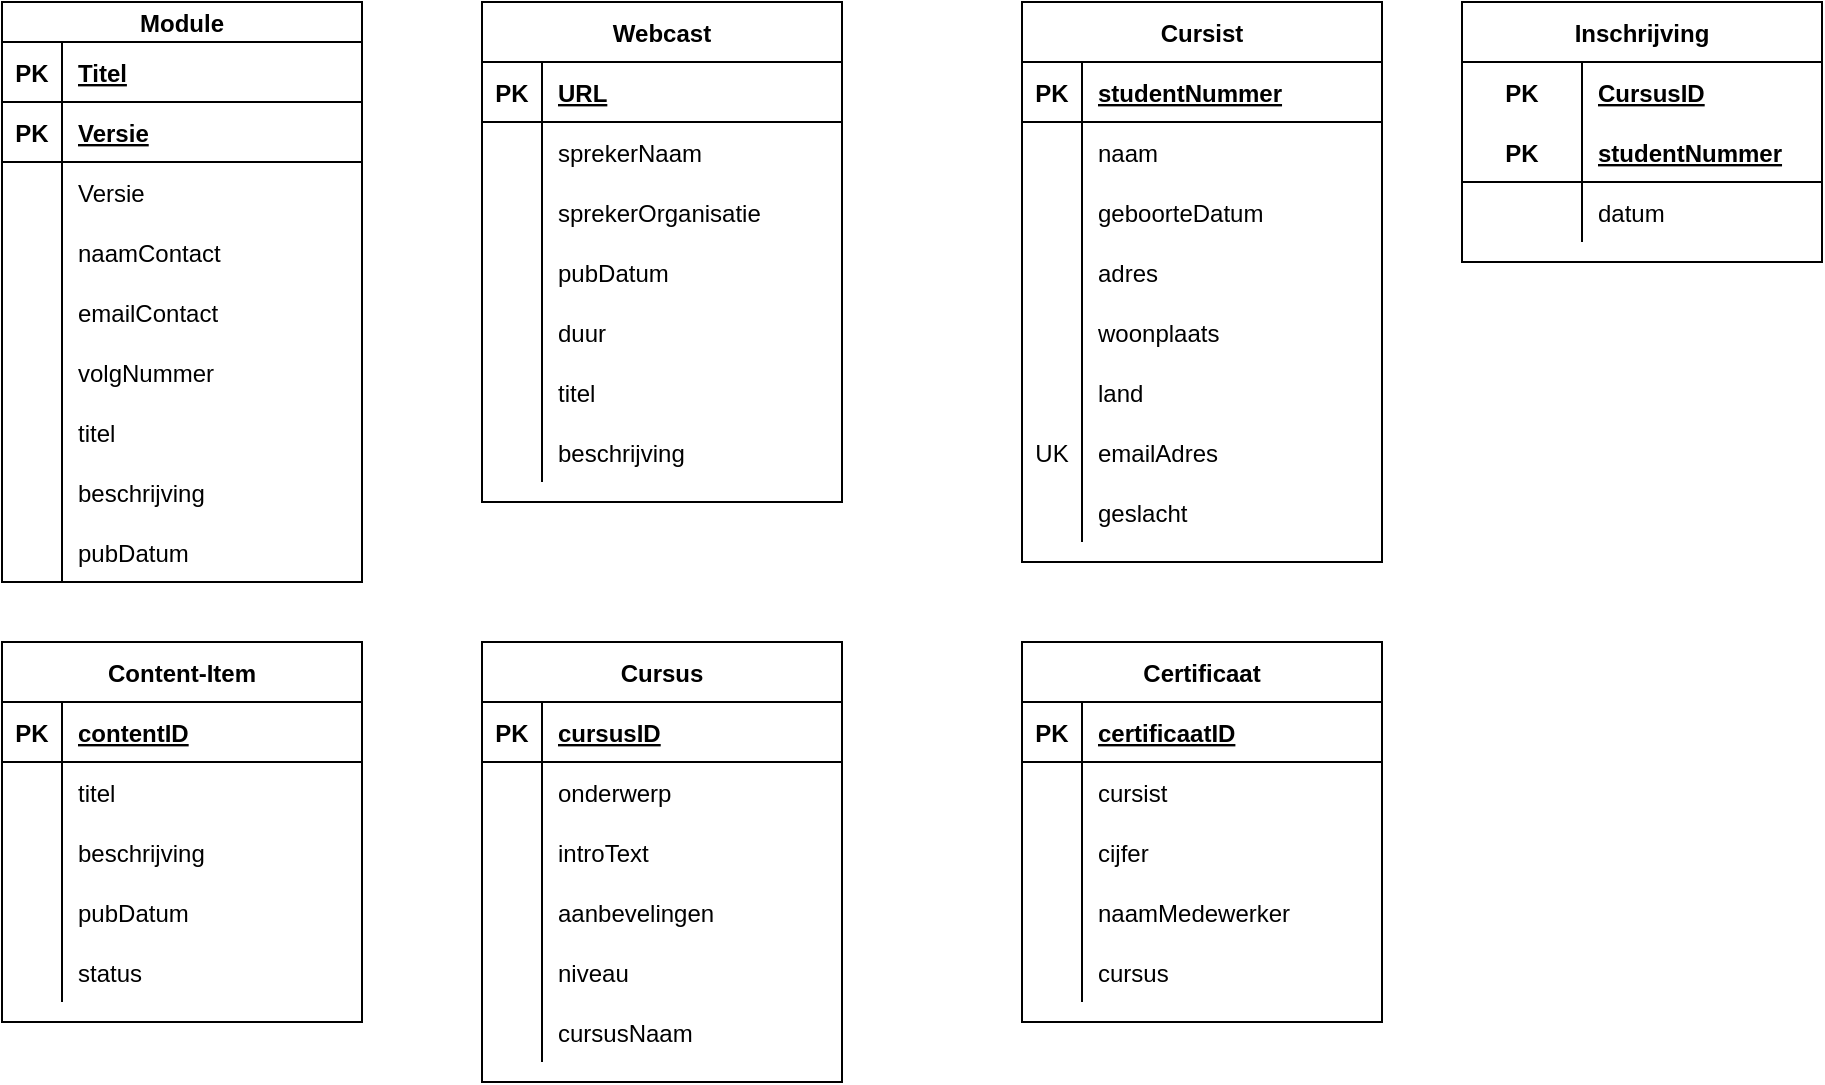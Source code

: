 <mxfile version="20.2.3" type="device"><diagram id="RfuFUSjxsYBzyF7TrN--" name="Pagina-1"><mxGraphModel dx="1598" dy="801" grid="1" gridSize="10" guides="1" tooltips="1" connect="1" arrows="1" fold="1" page="1" pageScale="1" pageWidth="1654" pageHeight="1169" math="0" shadow="0"><root><mxCell id="0"/><mxCell id="1" parent="0"/><mxCell id="_PTXZ2e1kYFZ4mEfwAD8-1" value="Module" style="shape=table;startSize=20;container=1;collapsible=1;childLayout=tableLayout;fixedRows=1;rowLines=0;fontStyle=1;align=center;resizeLast=1;" vertex="1" parent="1"><mxGeometry x="30" y="90" width="180" height="290" as="geometry"/></mxCell><mxCell id="_PTXZ2e1kYFZ4mEfwAD8-2" value="" style="shape=tableRow;horizontal=0;startSize=0;swimlaneHead=0;swimlaneBody=0;fillColor=none;collapsible=0;dropTarget=0;points=[[0,0.5],[1,0.5]];portConstraint=eastwest;top=0;left=0;right=0;bottom=1;" vertex="1" parent="_PTXZ2e1kYFZ4mEfwAD8-1"><mxGeometry y="20" width="180" height="30" as="geometry"/></mxCell><mxCell id="_PTXZ2e1kYFZ4mEfwAD8-3" value="PK" style="shape=partialRectangle;connectable=0;fillColor=none;top=0;left=0;bottom=0;right=0;fontStyle=1;overflow=hidden;" vertex="1" parent="_PTXZ2e1kYFZ4mEfwAD8-2"><mxGeometry width="30" height="30" as="geometry"><mxRectangle width="30" height="30" as="alternateBounds"/></mxGeometry></mxCell><mxCell id="_PTXZ2e1kYFZ4mEfwAD8-4" value="Titel" style="shape=partialRectangle;connectable=0;fillColor=none;top=0;left=0;bottom=0;right=0;align=left;spacingLeft=6;fontStyle=5;overflow=hidden;" vertex="1" parent="_PTXZ2e1kYFZ4mEfwAD8-2"><mxGeometry x="30" width="150" height="30" as="geometry"><mxRectangle width="150" height="30" as="alternateBounds"/></mxGeometry></mxCell><mxCell id="_PTXZ2e1kYFZ4mEfwAD8-26" value="" style="shape=tableRow;horizontal=0;startSize=0;swimlaneHead=0;swimlaneBody=0;fillColor=none;collapsible=0;dropTarget=0;points=[[0,0.5],[1,0.5]];portConstraint=eastwest;top=0;left=0;right=0;bottom=1;" vertex="1" parent="_PTXZ2e1kYFZ4mEfwAD8-1"><mxGeometry y="50" width="180" height="30" as="geometry"/></mxCell><mxCell id="_PTXZ2e1kYFZ4mEfwAD8-27" value="PK" style="shape=partialRectangle;connectable=0;fillColor=none;top=0;left=0;bottom=0;right=0;fontStyle=1;overflow=hidden;" vertex="1" parent="_PTXZ2e1kYFZ4mEfwAD8-26"><mxGeometry width="30" height="30" as="geometry"><mxRectangle width="30" height="30" as="alternateBounds"/></mxGeometry></mxCell><mxCell id="_PTXZ2e1kYFZ4mEfwAD8-28" value="Versie" style="shape=partialRectangle;connectable=0;fillColor=none;top=0;left=0;bottom=0;right=0;align=left;spacingLeft=6;fontStyle=5;overflow=hidden;" vertex="1" parent="_PTXZ2e1kYFZ4mEfwAD8-26"><mxGeometry x="30" width="150" height="30" as="geometry"><mxRectangle width="150" height="30" as="alternateBounds"/></mxGeometry></mxCell><mxCell id="_PTXZ2e1kYFZ4mEfwAD8-5" value="" style="shape=tableRow;horizontal=0;startSize=0;swimlaneHead=0;swimlaneBody=0;fillColor=none;collapsible=0;dropTarget=0;points=[[0,0.5],[1,0.5]];portConstraint=eastwest;top=0;left=0;right=0;bottom=0;" vertex="1" parent="_PTXZ2e1kYFZ4mEfwAD8-1"><mxGeometry y="80" width="180" height="30" as="geometry"/></mxCell><mxCell id="_PTXZ2e1kYFZ4mEfwAD8-6" value="" style="shape=partialRectangle;connectable=0;fillColor=none;top=0;left=0;bottom=0;right=0;editable=1;overflow=hidden;" vertex="1" parent="_PTXZ2e1kYFZ4mEfwAD8-5"><mxGeometry width="30" height="30" as="geometry"><mxRectangle width="30" height="30" as="alternateBounds"/></mxGeometry></mxCell><mxCell id="_PTXZ2e1kYFZ4mEfwAD8-7" value="Versie" style="shape=partialRectangle;connectable=0;fillColor=none;top=0;left=0;bottom=0;right=0;align=left;spacingLeft=6;overflow=hidden;" vertex="1" parent="_PTXZ2e1kYFZ4mEfwAD8-5"><mxGeometry x="30" width="150" height="30" as="geometry"><mxRectangle width="150" height="30" as="alternateBounds"/></mxGeometry></mxCell><mxCell id="_PTXZ2e1kYFZ4mEfwAD8-8" value="" style="shape=tableRow;horizontal=0;startSize=0;swimlaneHead=0;swimlaneBody=0;fillColor=none;collapsible=0;dropTarget=0;points=[[0,0.5],[1,0.5]];portConstraint=eastwest;top=0;left=0;right=0;bottom=0;" vertex="1" parent="_PTXZ2e1kYFZ4mEfwAD8-1"><mxGeometry y="110" width="180" height="30" as="geometry"/></mxCell><mxCell id="_PTXZ2e1kYFZ4mEfwAD8-9" value="" style="shape=partialRectangle;connectable=0;fillColor=none;top=0;left=0;bottom=0;right=0;editable=1;overflow=hidden;" vertex="1" parent="_PTXZ2e1kYFZ4mEfwAD8-8"><mxGeometry width="30" height="30" as="geometry"><mxRectangle width="30" height="30" as="alternateBounds"/></mxGeometry></mxCell><mxCell id="_PTXZ2e1kYFZ4mEfwAD8-10" value="naamContact" style="shape=partialRectangle;connectable=0;fillColor=none;top=0;left=0;bottom=0;right=0;align=left;spacingLeft=6;overflow=hidden;" vertex="1" parent="_PTXZ2e1kYFZ4mEfwAD8-8"><mxGeometry x="30" width="150" height="30" as="geometry"><mxRectangle width="150" height="30" as="alternateBounds"/></mxGeometry></mxCell><mxCell id="_PTXZ2e1kYFZ4mEfwAD8-11" value="" style="shape=tableRow;horizontal=0;startSize=0;swimlaneHead=0;swimlaneBody=0;fillColor=none;collapsible=0;dropTarget=0;points=[[0,0.5],[1,0.5]];portConstraint=eastwest;top=0;left=0;right=0;bottom=0;" vertex="1" parent="_PTXZ2e1kYFZ4mEfwAD8-1"><mxGeometry y="140" width="180" height="30" as="geometry"/></mxCell><mxCell id="_PTXZ2e1kYFZ4mEfwAD8-12" value="" style="shape=partialRectangle;connectable=0;fillColor=none;top=0;left=0;bottom=0;right=0;editable=1;overflow=hidden;" vertex="1" parent="_PTXZ2e1kYFZ4mEfwAD8-11"><mxGeometry width="30" height="30" as="geometry"><mxRectangle width="30" height="30" as="alternateBounds"/></mxGeometry></mxCell><mxCell id="_PTXZ2e1kYFZ4mEfwAD8-13" value="emailContact" style="shape=partialRectangle;connectable=0;fillColor=none;top=0;left=0;bottom=0;right=0;align=left;spacingLeft=6;overflow=hidden;" vertex="1" parent="_PTXZ2e1kYFZ4mEfwAD8-11"><mxGeometry x="30" width="150" height="30" as="geometry"><mxRectangle width="150" height="30" as="alternateBounds"/></mxGeometry></mxCell><mxCell id="_PTXZ2e1kYFZ4mEfwAD8-14" value="" style="shape=tableRow;horizontal=0;startSize=0;swimlaneHead=0;swimlaneBody=0;fillColor=none;collapsible=0;dropTarget=0;points=[[0,0.5],[1,0.5]];portConstraint=eastwest;top=0;left=0;right=0;bottom=0;" vertex="1" parent="_PTXZ2e1kYFZ4mEfwAD8-1"><mxGeometry y="170" width="180" height="30" as="geometry"/></mxCell><mxCell id="_PTXZ2e1kYFZ4mEfwAD8-15" value="" style="shape=partialRectangle;connectable=0;fillColor=none;top=0;left=0;bottom=0;right=0;editable=1;overflow=hidden;" vertex="1" parent="_PTXZ2e1kYFZ4mEfwAD8-14"><mxGeometry width="30" height="30" as="geometry"><mxRectangle width="30" height="30" as="alternateBounds"/></mxGeometry></mxCell><mxCell id="_PTXZ2e1kYFZ4mEfwAD8-16" value="volgNummer" style="shape=partialRectangle;connectable=0;fillColor=none;top=0;left=0;bottom=0;right=0;align=left;spacingLeft=6;overflow=hidden;" vertex="1" parent="_PTXZ2e1kYFZ4mEfwAD8-14"><mxGeometry x="30" width="150" height="30" as="geometry"><mxRectangle width="150" height="30" as="alternateBounds"/></mxGeometry></mxCell><mxCell id="_PTXZ2e1kYFZ4mEfwAD8-20" value="" style="shape=tableRow;horizontal=0;startSize=0;swimlaneHead=0;swimlaneBody=0;fillColor=none;collapsible=0;dropTarget=0;points=[[0,0.5],[1,0.5]];portConstraint=eastwest;top=0;left=0;right=0;bottom=0;" vertex="1" parent="_PTXZ2e1kYFZ4mEfwAD8-1"><mxGeometry y="200" width="180" height="30" as="geometry"/></mxCell><mxCell id="_PTXZ2e1kYFZ4mEfwAD8-21" value="" style="shape=partialRectangle;connectable=0;fillColor=none;top=0;left=0;bottom=0;right=0;editable=1;overflow=hidden;" vertex="1" parent="_PTXZ2e1kYFZ4mEfwAD8-20"><mxGeometry width="30" height="30" as="geometry"><mxRectangle width="30" height="30" as="alternateBounds"/></mxGeometry></mxCell><mxCell id="_PTXZ2e1kYFZ4mEfwAD8-22" value="titel" style="shape=partialRectangle;connectable=0;fillColor=none;top=0;left=0;bottom=0;right=0;align=left;spacingLeft=6;overflow=hidden;" vertex="1" parent="_PTXZ2e1kYFZ4mEfwAD8-20"><mxGeometry x="30" width="150" height="30" as="geometry"><mxRectangle width="150" height="30" as="alternateBounds"/></mxGeometry></mxCell><mxCell id="_PTXZ2e1kYFZ4mEfwAD8-23" value="" style="shape=tableRow;horizontal=0;startSize=0;swimlaneHead=0;swimlaneBody=0;fillColor=none;collapsible=0;dropTarget=0;points=[[0,0.5],[1,0.5]];portConstraint=eastwest;top=0;left=0;right=0;bottom=0;" vertex="1" parent="_PTXZ2e1kYFZ4mEfwAD8-1"><mxGeometry y="230" width="180" height="30" as="geometry"/></mxCell><mxCell id="_PTXZ2e1kYFZ4mEfwAD8-24" value="" style="shape=partialRectangle;connectable=0;fillColor=none;top=0;left=0;bottom=0;right=0;editable=1;overflow=hidden;" vertex="1" parent="_PTXZ2e1kYFZ4mEfwAD8-23"><mxGeometry width="30" height="30" as="geometry"><mxRectangle width="30" height="30" as="alternateBounds"/></mxGeometry></mxCell><mxCell id="_PTXZ2e1kYFZ4mEfwAD8-25" value="beschrijving" style="shape=partialRectangle;connectable=0;fillColor=none;top=0;left=0;bottom=0;right=0;align=left;spacingLeft=6;overflow=hidden;" vertex="1" parent="_PTXZ2e1kYFZ4mEfwAD8-23"><mxGeometry x="30" width="150" height="30" as="geometry"><mxRectangle width="150" height="30" as="alternateBounds"/></mxGeometry></mxCell><mxCell id="_PTXZ2e1kYFZ4mEfwAD8-53" style="shape=tableRow;horizontal=0;startSize=0;swimlaneHead=0;swimlaneBody=0;fillColor=none;collapsible=0;dropTarget=0;points=[[0,0.5],[1,0.5]];portConstraint=eastwest;top=0;left=0;right=0;bottom=0;" vertex="1" parent="_PTXZ2e1kYFZ4mEfwAD8-1"><mxGeometry y="260" width="180" height="30" as="geometry"/></mxCell><mxCell id="_PTXZ2e1kYFZ4mEfwAD8-54" style="shape=partialRectangle;connectable=0;fillColor=none;top=0;left=0;bottom=0;right=0;editable=1;overflow=hidden;" vertex="1" parent="_PTXZ2e1kYFZ4mEfwAD8-53"><mxGeometry width="30" height="30" as="geometry"><mxRectangle width="30" height="30" as="alternateBounds"/></mxGeometry></mxCell><mxCell id="_PTXZ2e1kYFZ4mEfwAD8-55" value="pubDatum" style="shape=partialRectangle;connectable=0;fillColor=none;top=0;left=0;bottom=0;right=0;align=left;spacingLeft=6;overflow=hidden;" vertex="1" parent="_PTXZ2e1kYFZ4mEfwAD8-53"><mxGeometry x="30" width="150" height="30" as="geometry"><mxRectangle width="150" height="30" as="alternateBounds"/></mxGeometry></mxCell><mxCell id="_PTXZ2e1kYFZ4mEfwAD8-29" value="Webcast" style="shape=table;startSize=30;container=1;collapsible=1;childLayout=tableLayout;fixedRows=1;rowLines=0;fontStyle=1;align=center;resizeLast=1;" vertex="1" parent="1"><mxGeometry x="270" y="90" width="180" height="250" as="geometry"/></mxCell><mxCell id="_PTXZ2e1kYFZ4mEfwAD8-30" value="" style="shape=tableRow;horizontal=0;startSize=0;swimlaneHead=0;swimlaneBody=0;fillColor=none;collapsible=0;dropTarget=0;points=[[0,0.5],[1,0.5]];portConstraint=eastwest;top=0;left=0;right=0;bottom=1;" vertex="1" parent="_PTXZ2e1kYFZ4mEfwAD8-29"><mxGeometry y="30" width="180" height="30" as="geometry"/></mxCell><mxCell id="_PTXZ2e1kYFZ4mEfwAD8-31" value="PK" style="shape=partialRectangle;connectable=0;fillColor=none;top=0;left=0;bottom=0;right=0;fontStyle=1;overflow=hidden;" vertex="1" parent="_PTXZ2e1kYFZ4mEfwAD8-30"><mxGeometry width="30" height="30" as="geometry"><mxRectangle width="30" height="30" as="alternateBounds"/></mxGeometry></mxCell><mxCell id="_PTXZ2e1kYFZ4mEfwAD8-32" value="URL" style="shape=partialRectangle;connectable=0;fillColor=none;top=0;left=0;bottom=0;right=0;align=left;spacingLeft=6;fontStyle=5;overflow=hidden;" vertex="1" parent="_PTXZ2e1kYFZ4mEfwAD8-30"><mxGeometry x="30" width="150" height="30" as="geometry"><mxRectangle width="150" height="30" as="alternateBounds"/></mxGeometry></mxCell><mxCell id="_PTXZ2e1kYFZ4mEfwAD8-33" value="" style="shape=tableRow;horizontal=0;startSize=0;swimlaneHead=0;swimlaneBody=0;fillColor=none;collapsible=0;dropTarget=0;points=[[0,0.5],[1,0.5]];portConstraint=eastwest;top=0;left=0;right=0;bottom=0;" vertex="1" parent="_PTXZ2e1kYFZ4mEfwAD8-29"><mxGeometry y="60" width="180" height="30" as="geometry"/></mxCell><mxCell id="_PTXZ2e1kYFZ4mEfwAD8-34" value="" style="shape=partialRectangle;connectable=0;fillColor=none;top=0;left=0;bottom=0;right=0;editable=1;overflow=hidden;" vertex="1" parent="_PTXZ2e1kYFZ4mEfwAD8-33"><mxGeometry width="30" height="30" as="geometry"><mxRectangle width="30" height="30" as="alternateBounds"/></mxGeometry></mxCell><mxCell id="_PTXZ2e1kYFZ4mEfwAD8-35" value="sprekerNaam" style="shape=partialRectangle;connectable=0;fillColor=none;top=0;left=0;bottom=0;right=0;align=left;spacingLeft=6;overflow=hidden;" vertex="1" parent="_PTXZ2e1kYFZ4mEfwAD8-33"><mxGeometry x="30" width="150" height="30" as="geometry"><mxRectangle width="150" height="30" as="alternateBounds"/></mxGeometry></mxCell><mxCell id="_PTXZ2e1kYFZ4mEfwAD8-36" value="" style="shape=tableRow;horizontal=0;startSize=0;swimlaneHead=0;swimlaneBody=0;fillColor=none;collapsible=0;dropTarget=0;points=[[0,0.5],[1,0.5]];portConstraint=eastwest;top=0;left=0;right=0;bottom=0;" vertex="1" parent="_PTXZ2e1kYFZ4mEfwAD8-29"><mxGeometry y="90" width="180" height="30" as="geometry"/></mxCell><mxCell id="_PTXZ2e1kYFZ4mEfwAD8-37" value="" style="shape=partialRectangle;connectable=0;fillColor=none;top=0;left=0;bottom=0;right=0;editable=1;overflow=hidden;" vertex="1" parent="_PTXZ2e1kYFZ4mEfwAD8-36"><mxGeometry width="30" height="30" as="geometry"><mxRectangle width="30" height="30" as="alternateBounds"/></mxGeometry></mxCell><mxCell id="_PTXZ2e1kYFZ4mEfwAD8-38" value="sprekerOrganisatie" style="shape=partialRectangle;connectable=0;fillColor=none;top=0;left=0;bottom=0;right=0;align=left;spacingLeft=6;overflow=hidden;" vertex="1" parent="_PTXZ2e1kYFZ4mEfwAD8-36"><mxGeometry x="30" width="150" height="30" as="geometry"><mxRectangle width="150" height="30" as="alternateBounds"/></mxGeometry></mxCell><mxCell id="_PTXZ2e1kYFZ4mEfwAD8-48" value="" style="shape=tableRow;horizontal=0;startSize=0;swimlaneHead=0;swimlaneBody=0;fillColor=none;collapsible=0;dropTarget=0;points=[[0,0.5],[1,0.5]];portConstraint=eastwest;top=0;left=0;right=0;bottom=0;" vertex="1" parent="_PTXZ2e1kYFZ4mEfwAD8-29"><mxGeometry y="120" width="180" height="30" as="geometry"/></mxCell><mxCell id="_PTXZ2e1kYFZ4mEfwAD8-49" value="" style="shape=partialRectangle;connectable=0;fillColor=none;top=0;left=0;bottom=0;right=0;editable=1;overflow=hidden;" vertex="1" parent="_PTXZ2e1kYFZ4mEfwAD8-48"><mxGeometry width="30" height="30" as="geometry"><mxRectangle width="30" height="30" as="alternateBounds"/></mxGeometry></mxCell><mxCell id="_PTXZ2e1kYFZ4mEfwAD8-50" value="pubDatum" style="shape=partialRectangle;connectable=0;fillColor=none;top=0;left=0;bottom=0;right=0;align=left;spacingLeft=6;overflow=hidden;" vertex="1" parent="_PTXZ2e1kYFZ4mEfwAD8-48"><mxGeometry x="30" width="150" height="30" as="geometry"><mxRectangle width="150" height="30" as="alternateBounds"/></mxGeometry></mxCell><mxCell id="_PTXZ2e1kYFZ4mEfwAD8-39" value="" style="shape=tableRow;horizontal=0;startSize=0;swimlaneHead=0;swimlaneBody=0;fillColor=none;collapsible=0;dropTarget=0;points=[[0,0.5],[1,0.5]];portConstraint=eastwest;top=0;left=0;right=0;bottom=0;" vertex="1" parent="_PTXZ2e1kYFZ4mEfwAD8-29"><mxGeometry y="150" width="180" height="30" as="geometry"/></mxCell><mxCell id="_PTXZ2e1kYFZ4mEfwAD8-40" value="" style="shape=partialRectangle;connectable=0;fillColor=none;top=0;left=0;bottom=0;right=0;editable=1;overflow=hidden;" vertex="1" parent="_PTXZ2e1kYFZ4mEfwAD8-39"><mxGeometry width="30" height="30" as="geometry"><mxRectangle width="30" height="30" as="alternateBounds"/></mxGeometry></mxCell><mxCell id="_PTXZ2e1kYFZ4mEfwAD8-41" value="duur" style="shape=partialRectangle;connectable=0;fillColor=none;top=0;left=0;bottom=0;right=0;align=left;spacingLeft=6;overflow=hidden;" vertex="1" parent="_PTXZ2e1kYFZ4mEfwAD8-39"><mxGeometry x="30" width="150" height="30" as="geometry"><mxRectangle width="150" height="30" as="alternateBounds"/></mxGeometry></mxCell><mxCell id="_PTXZ2e1kYFZ4mEfwAD8-42" value="" style="shape=tableRow;horizontal=0;startSize=0;swimlaneHead=0;swimlaneBody=0;fillColor=none;collapsible=0;dropTarget=0;points=[[0,0.5],[1,0.5]];portConstraint=eastwest;top=0;left=0;right=0;bottom=0;" vertex="1" parent="_PTXZ2e1kYFZ4mEfwAD8-29"><mxGeometry y="180" width="180" height="30" as="geometry"/></mxCell><mxCell id="_PTXZ2e1kYFZ4mEfwAD8-43" value="" style="shape=partialRectangle;connectable=0;fillColor=none;top=0;left=0;bottom=0;right=0;editable=1;overflow=hidden;" vertex="1" parent="_PTXZ2e1kYFZ4mEfwAD8-42"><mxGeometry width="30" height="30" as="geometry"><mxRectangle width="30" height="30" as="alternateBounds"/></mxGeometry></mxCell><mxCell id="_PTXZ2e1kYFZ4mEfwAD8-44" value="titel" style="shape=partialRectangle;connectable=0;fillColor=none;top=0;left=0;bottom=0;right=0;align=left;spacingLeft=6;overflow=hidden;" vertex="1" parent="_PTXZ2e1kYFZ4mEfwAD8-42"><mxGeometry x="30" width="150" height="30" as="geometry"><mxRectangle width="150" height="30" as="alternateBounds"/></mxGeometry></mxCell><mxCell id="_PTXZ2e1kYFZ4mEfwAD8-45" value="" style="shape=tableRow;horizontal=0;startSize=0;swimlaneHead=0;swimlaneBody=0;fillColor=none;collapsible=0;dropTarget=0;points=[[0,0.5],[1,0.5]];portConstraint=eastwest;top=0;left=0;right=0;bottom=0;" vertex="1" parent="_PTXZ2e1kYFZ4mEfwAD8-29"><mxGeometry y="210" width="180" height="30" as="geometry"/></mxCell><mxCell id="_PTXZ2e1kYFZ4mEfwAD8-46" value="" style="shape=partialRectangle;connectable=0;fillColor=none;top=0;left=0;bottom=0;right=0;editable=1;overflow=hidden;" vertex="1" parent="_PTXZ2e1kYFZ4mEfwAD8-45"><mxGeometry width="30" height="30" as="geometry"><mxRectangle width="30" height="30" as="alternateBounds"/></mxGeometry></mxCell><mxCell id="_PTXZ2e1kYFZ4mEfwAD8-47" value="beschrijving" style="shape=partialRectangle;connectable=0;fillColor=none;top=0;left=0;bottom=0;right=0;align=left;spacingLeft=6;overflow=hidden;" vertex="1" parent="_PTXZ2e1kYFZ4mEfwAD8-45"><mxGeometry x="30" width="150" height="30" as="geometry"><mxRectangle width="150" height="30" as="alternateBounds"/></mxGeometry></mxCell><mxCell id="_PTXZ2e1kYFZ4mEfwAD8-56" value="Content-Item" style="shape=table;startSize=30;container=1;collapsible=1;childLayout=tableLayout;fixedRows=1;rowLines=0;fontStyle=1;align=center;resizeLast=1;" vertex="1" parent="1"><mxGeometry x="30" y="410" width="180" height="190" as="geometry"/></mxCell><mxCell id="_PTXZ2e1kYFZ4mEfwAD8-57" value="" style="shape=tableRow;horizontal=0;startSize=0;swimlaneHead=0;swimlaneBody=0;fillColor=none;collapsible=0;dropTarget=0;points=[[0,0.5],[1,0.5]];portConstraint=eastwest;top=0;left=0;right=0;bottom=1;" vertex="1" parent="_PTXZ2e1kYFZ4mEfwAD8-56"><mxGeometry y="30" width="180" height="30" as="geometry"/></mxCell><mxCell id="_PTXZ2e1kYFZ4mEfwAD8-58" value="PK" style="shape=partialRectangle;connectable=0;fillColor=none;top=0;left=0;bottom=0;right=0;fontStyle=1;overflow=hidden;" vertex="1" parent="_PTXZ2e1kYFZ4mEfwAD8-57"><mxGeometry width="30" height="30" as="geometry"><mxRectangle width="30" height="30" as="alternateBounds"/></mxGeometry></mxCell><mxCell id="_PTXZ2e1kYFZ4mEfwAD8-59" value="contentID" style="shape=partialRectangle;connectable=0;fillColor=none;top=0;left=0;bottom=0;right=0;align=left;spacingLeft=6;fontStyle=5;overflow=hidden;" vertex="1" parent="_PTXZ2e1kYFZ4mEfwAD8-57"><mxGeometry x="30" width="150" height="30" as="geometry"><mxRectangle width="150" height="30" as="alternateBounds"/></mxGeometry></mxCell><mxCell id="_PTXZ2e1kYFZ4mEfwAD8-60" value="" style="shape=tableRow;horizontal=0;startSize=0;swimlaneHead=0;swimlaneBody=0;fillColor=none;collapsible=0;dropTarget=0;points=[[0,0.5],[1,0.5]];portConstraint=eastwest;top=0;left=0;right=0;bottom=0;" vertex="1" parent="_PTXZ2e1kYFZ4mEfwAD8-56"><mxGeometry y="60" width="180" height="30" as="geometry"/></mxCell><mxCell id="_PTXZ2e1kYFZ4mEfwAD8-61" value="" style="shape=partialRectangle;connectable=0;fillColor=none;top=0;left=0;bottom=0;right=0;editable=1;overflow=hidden;" vertex="1" parent="_PTXZ2e1kYFZ4mEfwAD8-60"><mxGeometry width="30" height="30" as="geometry"><mxRectangle width="30" height="30" as="alternateBounds"/></mxGeometry></mxCell><mxCell id="_PTXZ2e1kYFZ4mEfwAD8-62" value="titel" style="shape=partialRectangle;connectable=0;fillColor=none;top=0;left=0;bottom=0;right=0;align=left;spacingLeft=6;overflow=hidden;" vertex="1" parent="_PTXZ2e1kYFZ4mEfwAD8-60"><mxGeometry x="30" width="150" height="30" as="geometry"><mxRectangle width="150" height="30" as="alternateBounds"/></mxGeometry></mxCell><mxCell id="_PTXZ2e1kYFZ4mEfwAD8-63" value="" style="shape=tableRow;horizontal=0;startSize=0;swimlaneHead=0;swimlaneBody=0;fillColor=none;collapsible=0;dropTarget=0;points=[[0,0.5],[1,0.5]];portConstraint=eastwest;top=0;left=0;right=0;bottom=0;" vertex="1" parent="_PTXZ2e1kYFZ4mEfwAD8-56"><mxGeometry y="90" width="180" height="30" as="geometry"/></mxCell><mxCell id="_PTXZ2e1kYFZ4mEfwAD8-64" value="" style="shape=partialRectangle;connectable=0;fillColor=none;top=0;left=0;bottom=0;right=0;editable=1;overflow=hidden;" vertex="1" parent="_PTXZ2e1kYFZ4mEfwAD8-63"><mxGeometry width="30" height="30" as="geometry"><mxRectangle width="30" height="30" as="alternateBounds"/></mxGeometry></mxCell><mxCell id="_PTXZ2e1kYFZ4mEfwAD8-65" value="beschrijving" style="shape=partialRectangle;connectable=0;fillColor=none;top=0;left=0;bottom=0;right=0;align=left;spacingLeft=6;overflow=hidden;" vertex="1" parent="_PTXZ2e1kYFZ4mEfwAD8-63"><mxGeometry x="30" width="150" height="30" as="geometry"><mxRectangle width="150" height="30" as="alternateBounds"/></mxGeometry></mxCell><mxCell id="_PTXZ2e1kYFZ4mEfwAD8-66" value="" style="shape=tableRow;horizontal=0;startSize=0;swimlaneHead=0;swimlaneBody=0;fillColor=none;collapsible=0;dropTarget=0;points=[[0,0.5],[1,0.5]];portConstraint=eastwest;top=0;left=0;right=0;bottom=0;" vertex="1" parent="_PTXZ2e1kYFZ4mEfwAD8-56"><mxGeometry y="120" width="180" height="30" as="geometry"/></mxCell><mxCell id="_PTXZ2e1kYFZ4mEfwAD8-67" value="" style="shape=partialRectangle;connectable=0;fillColor=none;top=0;left=0;bottom=0;right=0;editable=1;overflow=hidden;" vertex="1" parent="_PTXZ2e1kYFZ4mEfwAD8-66"><mxGeometry width="30" height="30" as="geometry"><mxRectangle width="30" height="30" as="alternateBounds"/></mxGeometry></mxCell><mxCell id="_PTXZ2e1kYFZ4mEfwAD8-68" value="pubDatum" style="shape=partialRectangle;connectable=0;fillColor=none;top=0;left=0;bottom=0;right=0;align=left;spacingLeft=6;overflow=hidden;" vertex="1" parent="_PTXZ2e1kYFZ4mEfwAD8-66"><mxGeometry x="30" width="150" height="30" as="geometry"><mxRectangle width="150" height="30" as="alternateBounds"/></mxGeometry></mxCell><mxCell id="_PTXZ2e1kYFZ4mEfwAD8-69" value="" style="shape=tableRow;horizontal=0;startSize=0;swimlaneHead=0;swimlaneBody=0;fillColor=none;collapsible=0;dropTarget=0;points=[[0,0.5],[1,0.5]];portConstraint=eastwest;top=0;left=0;right=0;bottom=0;" vertex="1" parent="_PTXZ2e1kYFZ4mEfwAD8-56"><mxGeometry y="150" width="180" height="30" as="geometry"/></mxCell><mxCell id="_PTXZ2e1kYFZ4mEfwAD8-70" value="" style="shape=partialRectangle;connectable=0;fillColor=none;top=0;left=0;bottom=0;right=0;editable=1;overflow=hidden;" vertex="1" parent="_PTXZ2e1kYFZ4mEfwAD8-69"><mxGeometry width="30" height="30" as="geometry"><mxRectangle width="30" height="30" as="alternateBounds"/></mxGeometry></mxCell><mxCell id="_PTXZ2e1kYFZ4mEfwAD8-71" value="status" style="shape=partialRectangle;connectable=0;fillColor=none;top=0;left=0;bottom=0;right=0;align=left;spacingLeft=6;overflow=hidden;" vertex="1" parent="_PTXZ2e1kYFZ4mEfwAD8-69"><mxGeometry x="30" width="150" height="30" as="geometry"><mxRectangle width="150" height="30" as="alternateBounds"/></mxGeometry></mxCell><mxCell id="_PTXZ2e1kYFZ4mEfwAD8-72" value="Cursus" style="shape=table;startSize=30;container=1;collapsible=1;childLayout=tableLayout;fixedRows=1;rowLines=0;fontStyle=1;align=center;resizeLast=1;" vertex="1" parent="1"><mxGeometry x="270" y="410" width="180" height="220" as="geometry"/></mxCell><mxCell id="_PTXZ2e1kYFZ4mEfwAD8-73" value="" style="shape=tableRow;horizontal=0;startSize=0;swimlaneHead=0;swimlaneBody=0;fillColor=none;collapsible=0;dropTarget=0;points=[[0,0.5],[1,0.5]];portConstraint=eastwest;top=0;left=0;right=0;bottom=1;" vertex="1" parent="_PTXZ2e1kYFZ4mEfwAD8-72"><mxGeometry y="30" width="180" height="30" as="geometry"/></mxCell><mxCell id="_PTXZ2e1kYFZ4mEfwAD8-74" value="PK" style="shape=partialRectangle;connectable=0;fillColor=none;top=0;left=0;bottom=0;right=0;fontStyle=1;overflow=hidden;" vertex="1" parent="_PTXZ2e1kYFZ4mEfwAD8-73"><mxGeometry width="30" height="30" as="geometry"><mxRectangle width="30" height="30" as="alternateBounds"/></mxGeometry></mxCell><mxCell id="_PTXZ2e1kYFZ4mEfwAD8-75" value="cursusID" style="shape=partialRectangle;connectable=0;fillColor=none;top=0;left=0;bottom=0;right=0;align=left;spacingLeft=6;fontStyle=5;overflow=hidden;" vertex="1" parent="_PTXZ2e1kYFZ4mEfwAD8-73"><mxGeometry x="30" width="150" height="30" as="geometry"><mxRectangle width="150" height="30" as="alternateBounds"/></mxGeometry></mxCell><mxCell id="_PTXZ2e1kYFZ4mEfwAD8-76" value="" style="shape=tableRow;horizontal=0;startSize=0;swimlaneHead=0;swimlaneBody=0;fillColor=none;collapsible=0;dropTarget=0;points=[[0,0.5],[1,0.5]];portConstraint=eastwest;top=0;left=0;right=0;bottom=0;" vertex="1" parent="_PTXZ2e1kYFZ4mEfwAD8-72"><mxGeometry y="60" width="180" height="30" as="geometry"/></mxCell><mxCell id="_PTXZ2e1kYFZ4mEfwAD8-77" value="" style="shape=partialRectangle;connectable=0;fillColor=none;top=0;left=0;bottom=0;right=0;editable=1;overflow=hidden;" vertex="1" parent="_PTXZ2e1kYFZ4mEfwAD8-76"><mxGeometry width="30" height="30" as="geometry"><mxRectangle width="30" height="30" as="alternateBounds"/></mxGeometry></mxCell><mxCell id="_PTXZ2e1kYFZ4mEfwAD8-78" value="onderwerp" style="shape=partialRectangle;connectable=0;fillColor=none;top=0;left=0;bottom=0;right=0;align=left;spacingLeft=6;overflow=hidden;" vertex="1" parent="_PTXZ2e1kYFZ4mEfwAD8-76"><mxGeometry x="30" width="150" height="30" as="geometry"><mxRectangle width="150" height="30" as="alternateBounds"/></mxGeometry></mxCell><mxCell id="_PTXZ2e1kYFZ4mEfwAD8-79" value="" style="shape=tableRow;horizontal=0;startSize=0;swimlaneHead=0;swimlaneBody=0;fillColor=none;collapsible=0;dropTarget=0;points=[[0,0.5],[1,0.5]];portConstraint=eastwest;top=0;left=0;right=0;bottom=0;" vertex="1" parent="_PTXZ2e1kYFZ4mEfwAD8-72"><mxGeometry y="90" width="180" height="30" as="geometry"/></mxCell><mxCell id="_PTXZ2e1kYFZ4mEfwAD8-80" value="" style="shape=partialRectangle;connectable=0;fillColor=none;top=0;left=0;bottom=0;right=0;editable=1;overflow=hidden;" vertex="1" parent="_PTXZ2e1kYFZ4mEfwAD8-79"><mxGeometry width="30" height="30" as="geometry"><mxRectangle width="30" height="30" as="alternateBounds"/></mxGeometry></mxCell><mxCell id="_PTXZ2e1kYFZ4mEfwAD8-81" value="introText" style="shape=partialRectangle;connectable=0;fillColor=none;top=0;left=0;bottom=0;right=0;align=left;spacingLeft=6;overflow=hidden;" vertex="1" parent="_PTXZ2e1kYFZ4mEfwAD8-79"><mxGeometry x="30" width="150" height="30" as="geometry"><mxRectangle width="150" height="30" as="alternateBounds"/></mxGeometry></mxCell><mxCell id="_PTXZ2e1kYFZ4mEfwAD8-82" value="" style="shape=tableRow;horizontal=0;startSize=0;swimlaneHead=0;swimlaneBody=0;fillColor=none;collapsible=0;dropTarget=0;points=[[0,0.5],[1,0.5]];portConstraint=eastwest;top=0;left=0;right=0;bottom=0;" vertex="1" parent="_PTXZ2e1kYFZ4mEfwAD8-72"><mxGeometry y="120" width="180" height="30" as="geometry"/></mxCell><mxCell id="_PTXZ2e1kYFZ4mEfwAD8-83" value="" style="shape=partialRectangle;connectable=0;fillColor=none;top=0;left=0;bottom=0;right=0;editable=1;overflow=hidden;" vertex="1" parent="_PTXZ2e1kYFZ4mEfwAD8-82"><mxGeometry width="30" height="30" as="geometry"><mxRectangle width="30" height="30" as="alternateBounds"/></mxGeometry></mxCell><mxCell id="_PTXZ2e1kYFZ4mEfwAD8-84" value="aanbevelingen" style="shape=partialRectangle;connectable=0;fillColor=none;top=0;left=0;bottom=0;right=0;align=left;spacingLeft=6;overflow=hidden;" vertex="1" parent="_PTXZ2e1kYFZ4mEfwAD8-82"><mxGeometry x="30" width="150" height="30" as="geometry"><mxRectangle width="150" height="30" as="alternateBounds"/></mxGeometry></mxCell><mxCell id="_PTXZ2e1kYFZ4mEfwAD8-85" value="" style="shape=tableRow;horizontal=0;startSize=0;swimlaneHead=0;swimlaneBody=0;fillColor=none;collapsible=0;dropTarget=0;points=[[0,0.5],[1,0.5]];portConstraint=eastwest;top=0;left=0;right=0;bottom=0;" vertex="1" parent="_PTXZ2e1kYFZ4mEfwAD8-72"><mxGeometry y="150" width="180" height="30" as="geometry"/></mxCell><mxCell id="_PTXZ2e1kYFZ4mEfwAD8-86" value="" style="shape=partialRectangle;connectable=0;fillColor=none;top=0;left=0;bottom=0;right=0;editable=1;overflow=hidden;" vertex="1" parent="_PTXZ2e1kYFZ4mEfwAD8-85"><mxGeometry width="30" height="30" as="geometry"><mxRectangle width="30" height="30" as="alternateBounds"/></mxGeometry></mxCell><mxCell id="_PTXZ2e1kYFZ4mEfwAD8-87" value="niveau" style="shape=partialRectangle;connectable=0;fillColor=none;top=0;left=0;bottom=0;right=0;align=left;spacingLeft=6;overflow=hidden;" vertex="1" parent="_PTXZ2e1kYFZ4mEfwAD8-85"><mxGeometry x="30" width="150" height="30" as="geometry"><mxRectangle width="150" height="30" as="alternateBounds"/></mxGeometry></mxCell><mxCell id="_PTXZ2e1kYFZ4mEfwAD8-161" style="shape=tableRow;horizontal=0;startSize=0;swimlaneHead=0;swimlaneBody=0;fillColor=none;collapsible=0;dropTarget=0;points=[[0,0.5],[1,0.5]];portConstraint=eastwest;top=0;left=0;right=0;bottom=0;" vertex="1" parent="_PTXZ2e1kYFZ4mEfwAD8-72"><mxGeometry y="180" width="180" height="30" as="geometry"/></mxCell><mxCell id="_PTXZ2e1kYFZ4mEfwAD8-162" style="shape=partialRectangle;connectable=0;fillColor=none;top=0;left=0;bottom=0;right=0;editable=1;overflow=hidden;" vertex="1" parent="_PTXZ2e1kYFZ4mEfwAD8-161"><mxGeometry width="30" height="30" as="geometry"><mxRectangle width="30" height="30" as="alternateBounds"/></mxGeometry></mxCell><mxCell id="_PTXZ2e1kYFZ4mEfwAD8-163" value="cursusNaam" style="shape=partialRectangle;connectable=0;fillColor=none;top=0;left=0;bottom=0;right=0;align=left;spacingLeft=6;overflow=hidden;" vertex="1" parent="_PTXZ2e1kYFZ4mEfwAD8-161"><mxGeometry x="30" width="150" height="30" as="geometry"><mxRectangle width="150" height="30" as="alternateBounds"/></mxGeometry></mxCell><mxCell id="_PTXZ2e1kYFZ4mEfwAD8-88" value="Cursist" style="shape=table;startSize=30;container=1;collapsible=1;childLayout=tableLayout;fixedRows=1;rowLines=0;fontStyle=1;align=center;resizeLast=1;" vertex="1" parent="1"><mxGeometry x="540" y="90" width="180" height="280" as="geometry"/></mxCell><mxCell id="_PTXZ2e1kYFZ4mEfwAD8-89" value="" style="shape=tableRow;horizontal=0;startSize=0;swimlaneHead=0;swimlaneBody=0;fillColor=none;collapsible=0;dropTarget=0;points=[[0,0.5],[1,0.5]];portConstraint=eastwest;top=0;left=0;right=0;bottom=1;" vertex="1" parent="_PTXZ2e1kYFZ4mEfwAD8-88"><mxGeometry y="30" width="180" height="30" as="geometry"/></mxCell><mxCell id="_PTXZ2e1kYFZ4mEfwAD8-90" value="PK" style="shape=partialRectangle;connectable=0;fillColor=none;top=0;left=0;bottom=0;right=0;fontStyle=1;overflow=hidden;" vertex="1" parent="_PTXZ2e1kYFZ4mEfwAD8-89"><mxGeometry width="30" height="30" as="geometry"><mxRectangle width="30" height="30" as="alternateBounds"/></mxGeometry></mxCell><mxCell id="_PTXZ2e1kYFZ4mEfwAD8-91" value="studentNummer" style="shape=partialRectangle;connectable=0;fillColor=none;top=0;left=0;bottom=0;right=0;align=left;spacingLeft=6;fontStyle=5;overflow=hidden;" vertex="1" parent="_PTXZ2e1kYFZ4mEfwAD8-89"><mxGeometry x="30" width="150" height="30" as="geometry"><mxRectangle width="150" height="30" as="alternateBounds"/></mxGeometry></mxCell><mxCell id="_PTXZ2e1kYFZ4mEfwAD8-92" value="" style="shape=tableRow;horizontal=0;startSize=0;swimlaneHead=0;swimlaneBody=0;fillColor=none;collapsible=0;dropTarget=0;points=[[0,0.5],[1,0.5]];portConstraint=eastwest;top=0;left=0;right=0;bottom=0;" vertex="1" parent="_PTXZ2e1kYFZ4mEfwAD8-88"><mxGeometry y="60" width="180" height="30" as="geometry"/></mxCell><mxCell id="_PTXZ2e1kYFZ4mEfwAD8-93" value="" style="shape=partialRectangle;connectable=0;fillColor=none;top=0;left=0;bottom=0;right=0;editable=1;overflow=hidden;" vertex="1" parent="_PTXZ2e1kYFZ4mEfwAD8-92"><mxGeometry width="30" height="30" as="geometry"><mxRectangle width="30" height="30" as="alternateBounds"/></mxGeometry></mxCell><mxCell id="_PTXZ2e1kYFZ4mEfwAD8-94" value="naam" style="shape=partialRectangle;connectable=0;fillColor=none;top=0;left=0;bottom=0;right=0;align=left;spacingLeft=6;overflow=hidden;" vertex="1" parent="_PTXZ2e1kYFZ4mEfwAD8-92"><mxGeometry x="30" width="150" height="30" as="geometry"><mxRectangle width="150" height="30" as="alternateBounds"/></mxGeometry></mxCell><mxCell id="_PTXZ2e1kYFZ4mEfwAD8-95" value="" style="shape=tableRow;horizontal=0;startSize=0;swimlaneHead=0;swimlaneBody=0;fillColor=none;collapsible=0;dropTarget=0;points=[[0,0.5],[1,0.5]];portConstraint=eastwest;top=0;left=0;right=0;bottom=0;" vertex="1" parent="_PTXZ2e1kYFZ4mEfwAD8-88"><mxGeometry y="90" width="180" height="30" as="geometry"/></mxCell><mxCell id="_PTXZ2e1kYFZ4mEfwAD8-96" value="" style="shape=partialRectangle;connectable=0;fillColor=none;top=0;left=0;bottom=0;right=0;editable=1;overflow=hidden;" vertex="1" parent="_PTXZ2e1kYFZ4mEfwAD8-95"><mxGeometry width="30" height="30" as="geometry"><mxRectangle width="30" height="30" as="alternateBounds"/></mxGeometry></mxCell><mxCell id="_PTXZ2e1kYFZ4mEfwAD8-97" value="geboorteDatum" style="shape=partialRectangle;connectable=0;fillColor=none;top=0;left=0;bottom=0;right=0;align=left;spacingLeft=6;overflow=hidden;" vertex="1" parent="_PTXZ2e1kYFZ4mEfwAD8-95"><mxGeometry x="30" width="150" height="30" as="geometry"><mxRectangle width="150" height="30" as="alternateBounds"/></mxGeometry></mxCell><mxCell id="_PTXZ2e1kYFZ4mEfwAD8-98" value="" style="shape=tableRow;horizontal=0;startSize=0;swimlaneHead=0;swimlaneBody=0;fillColor=none;collapsible=0;dropTarget=0;points=[[0,0.5],[1,0.5]];portConstraint=eastwest;top=0;left=0;right=0;bottom=0;" vertex="1" parent="_PTXZ2e1kYFZ4mEfwAD8-88"><mxGeometry y="120" width="180" height="30" as="geometry"/></mxCell><mxCell id="_PTXZ2e1kYFZ4mEfwAD8-99" value="" style="shape=partialRectangle;connectable=0;fillColor=none;top=0;left=0;bottom=0;right=0;editable=1;overflow=hidden;" vertex="1" parent="_PTXZ2e1kYFZ4mEfwAD8-98"><mxGeometry width="30" height="30" as="geometry"><mxRectangle width="30" height="30" as="alternateBounds"/></mxGeometry></mxCell><mxCell id="_PTXZ2e1kYFZ4mEfwAD8-100" value="adres" style="shape=partialRectangle;connectable=0;fillColor=none;top=0;left=0;bottom=0;right=0;align=left;spacingLeft=6;overflow=hidden;" vertex="1" parent="_PTXZ2e1kYFZ4mEfwAD8-98"><mxGeometry x="30" width="150" height="30" as="geometry"><mxRectangle width="150" height="30" as="alternateBounds"/></mxGeometry></mxCell><mxCell id="_PTXZ2e1kYFZ4mEfwAD8-101" value="" style="shape=tableRow;horizontal=0;startSize=0;swimlaneHead=0;swimlaneBody=0;fillColor=none;collapsible=0;dropTarget=0;points=[[0,0.5],[1,0.5]];portConstraint=eastwest;top=0;left=0;right=0;bottom=0;" vertex="1" parent="_PTXZ2e1kYFZ4mEfwAD8-88"><mxGeometry y="150" width="180" height="30" as="geometry"/></mxCell><mxCell id="_PTXZ2e1kYFZ4mEfwAD8-102" value="" style="shape=partialRectangle;connectable=0;fillColor=none;top=0;left=0;bottom=0;right=0;editable=1;overflow=hidden;" vertex="1" parent="_PTXZ2e1kYFZ4mEfwAD8-101"><mxGeometry width="30" height="30" as="geometry"><mxRectangle width="30" height="30" as="alternateBounds"/></mxGeometry></mxCell><mxCell id="_PTXZ2e1kYFZ4mEfwAD8-103" value="woonplaats" style="shape=partialRectangle;connectable=0;fillColor=none;top=0;left=0;bottom=0;right=0;align=left;spacingLeft=6;overflow=hidden;" vertex="1" parent="_PTXZ2e1kYFZ4mEfwAD8-101"><mxGeometry x="30" width="150" height="30" as="geometry"><mxRectangle width="150" height="30" as="alternateBounds"/></mxGeometry></mxCell><mxCell id="_PTXZ2e1kYFZ4mEfwAD8-104" value="" style="shape=tableRow;horizontal=0;startSize=0;swimlaneHead=0;swimlaneBody=0;fillColor=none;collapsible=0;dropTarget=0;points=[[0,0.5],[1,0.5]];portConstraint=eastwest;top=0;left=0;right=0;bottom=0;" vertex="1" parent="_PTXZ2e1kYFZ4mEfwAD8-88"><mxGeometry y="180" width="180" height="30" as="geometry"/></mxCell><mxCell id="_PTXZ2e1kYFZ4mEfwAD8-105" value="" style="shape=partialRectangle;connectable=0;fillColor=none;top=0;left=0;bottom=0;right=0;editable=1;overflow=hidden;" vertex="1" parent="_PTXZ2e1kYFZ4mEfwAD8-104"><mxGeometry width="30" height="30" as="geometry"><mxRectangle width="30" height="30" as="alternateBounds"/></mxGeometry></mxCell><mxCell id="_PTXZ2e1kYFZ4mEfwAD8-106" value="land" style="shape=partialRectangle;connectable=0;fillColor=none;top=0;left=0;bottom=0;right=0;align=left;spacingLeft=6;overflow=hidden;" vertex="1" parent="_PTXZ2e1kYFZ4mEfwAD8-104"><mxGeometry x="30" width="150" height="30" as="geometry"><mxRectangle width="150" height="30" as="alternateBounds"/></mxGeometry></mxCell><mxCell id="_PTXZ2e1kYFZ4mEfwAD8-113" value="" style="shape=tableRow;horizontal=0;startSize=0;swimlaneHead=0;swimlaneBody=0;fillColor=none;collapsible=0;dropTarget=0;points=[[0,0.5],[1,0.5]];portConstraint=eastwest;top=0;left=0;right=0;bottom=0;" vertex="1" parent="_PTXZ2e1kYFZ4mEfwAD8-88"><mxGeometry y="210" width="180" height="30" as="geometry"/></mxCell><mxCell id="_PTXZ2e1kYFZ4mEfwAD8-114" value="UK" style="shape=partialRectangle;connectable=0;fillColor=none;top=0;left=0;bottom=0;right=0;editable=1;overflow=hidden;" vertex="1" parent="_PTXZ2e1kYFZ4mEfwAD8-113"><mxGeometry width="30" height="30" as="geometry"><mxRectangle width="30" height="30" as="alternateBounds"/></mxGeometry></mxCell><mxCell id="_PTXZ2e1kYFZ4mEfwAD8-115" value="emailAdres" style="shape=partialRectangle;connectable=0;fillColor=none;top=0;left=0;bottom=0;right=0;align=left;spacingLeft=6;overflow=hidden;" vertex="1" parent="_PTXZ2e1kYFZ4mEfwAD8-113"><mxGeometry x="30" width="150" height="30" as="geometry"><mxRectangle width="150" height="30" as="alternateBounds"/></mxGeometry></mxCell><mxCell id="_PTXZ2e1kYFZ4mEfwAD8-110" value="" style="shape=tableRow;horizontal=0;startSize=0;swimlaneHead=0;swimlaneBody=0;fillColor=none;collapsible=0;dropTarget=0;points=[[0,0.5],[1,0.5]];portConstraint=eastwest;top=0;left=0;right=0;bottom=0;" vertex="1" parent="_PTXZ2e1kYFZ4mEfwAD8-88"><mxGeometry y="240" width="180" height="30" as="geometry"/></mxCell><mxCell id="_PTXZ2e1kYFZ4mEfwAD8-111" value="" style="shape=partialRectangle;connectable=0;fillColor=none;top=0;left=0;bottom=0;right=0;editable=1;overflow=hidden;" vertex="1" parent="_PTXZ2e1kYFZ4mEfwAD8-110"><mxGeometry width="30" height="30" as="geometry"><mxRectangle width="30" height="30" as="alternateBounds"/></mxGeometry></mxCell><mxCell id="_PTXZ2e1kYFZ4mEfwAD8-112" value="geslacht" style="shape=partialRectangle;connectable=0;fillColor=none;top=0;left=0;bottom=0;right=0;align=left;spacingLeft=6;overflow=hidden;" vertex="1" parent="_PTXZ2e1kYFZ4mEfwAD8-110"><mxGeometry x="30" width="150" height="30" as="geometry"><mxRectangle width="150" height="30" as="alternateBounds"/></mxGeometry></mxCell><mxCell id="_PTXZ2e1kYFZ4mEfwAD8-116" value="Certificaat" style="shape=table;startSize=30;container=1;collapsible=1;childLayout=tableLayout;fixedRows=1;rowLines=0;fontStyle=1;align=center;resizeLast=1;" vertex="1" parent="1"><mxGeometry x="540" y="410" width="180" height="190" as="geometry"/></mxCell><mxCell id="_PTXZ2e1kYFZ4mEfwAD8-117" value="" style="shape=tableRow;horizontal=0;startSize=0;swimlaneHead=0;swimlaneBody=0;fillColor=none;collapsible=0;dropTarget=0;points=[[0,0.5],[1,0.5]];portConstraint=eastwest;top=0;left=0;right=0;bottom=1;" vertex="1" parent="_PTXZ2e1kYFZ4mEfwAD8-116"><mxGeometry y="30" width="180" height="30" as="geometry"/></mxCell><mxCell id="_PTXZ2e1kYFZ4mEfwAD8-118" value="PK" style="shape=partialRectangle;connectable=0;fillColor=none;top=0;left=0;bottom=0;right=0;fontStyle=1;overflow=hidden;" vertex="1" parent="_PTXZ2e1kYFZ4mEfwAD8-117"><mxGeometry width="30" height="30" as="geometry"><mxRectangle width="30" height="30" as="alternateBounds"/></mxGeometry></mxCell><mxCell id="_PTXZ2e1kYFZ4mEfwAD8-119" value="certificaatID" style="shape=partialRectangle;connectable=0;fillColor=none;top=0;left=0;bottom=0;right=0;align=left;spacingLeft=6;fontStyle=5;overflow=hidden;" vertex="1" parent="_PTXZ2e1kYFZ4mEfwAD8-117"><mxGeometry x="30" width="150" height="30" as="geometry"><mxRectangle width="150" height="30" as="alternateBounds"/></mxGeometry></mxCell><mxCell id="_PTXZ2e1kYFZ4mEfwAD8-120" value="" style="shape=tableRow;horizontal=0;startSize=0;swimlaneHead=0;swimlaneBody=0;fillColor=none;collapsible=0;dropTarget=0;points=[[0,0.5],[1,0.5]];portConstraint=eastwest;top=0;left=0;right=0;bottom=0;" vertex="1" parent="_PTXZ2e1kYFZ4mEfwAD8-116"><mxGeometry y="60" width="180" height="30" as="geometry"/></mxCell><mxCell id="_PTXZ2e1kYFZ4mEfwAD8-121" value="" style="shape=partialRectangle;connectable=0;fillColor=none;top=0;left=0;bottom=0;right=0;editable=1;overflow=hidden;" vertex="1" parent="_PTXZ2e1kYFZ4mEfwAD8-120"><mxGeometry width="30" height="30" as="geometry"><mxRectangle width="30" height="30" as="alternateBounds"/></mxGeometry></mxCell><mxCell id="_PTXZ2e1kYFZ4mEfwAD8-122" value="cursist" style="shape=partialRectangle;connectable=0;fillColor=none;top=0;left=0;bottom=0;right=0;align=left;spacingLeft=6;overflow=hidden;" vertex="1" parent="_PTXZ2e1kYFZ4mEfwAD8-120"><mxGeometry x="30" width="150" height="30" as="geometry"><mxRectangle width="150" height="30" as="alternateBounds"/></mxGeometry></mxCell><mxCell id="_PTXZ2e1kYFZ4mEfwAD8-123" value="" style="shape=tableRow;horizontal=0;startSize=0;swimlaneHead=0;swimlaneBody=0;fillColor=none;collapsible=0;dropTarget=0;points=[[0,0.5],[1,0.5]];portConstraint=eastwest;top=0;left=0;right=0;bottom=0;" vertex="1" parent="_PTXZ2e1kYFZ4mEfwAD8-116"><mxGeometry y="90" width="180" height="30" as="geometry"/></mxCell><mxCell id="_PTXZ2e1kYFZ4mEfwAD8-124" value="" style="shape=partialRectangle;connectable=0;fillColor=none;top=0;left=0;bottom=0;right=0;editable=1;overflow=hidden;" vertex="1" parent="_PTXZ2e1kYFZ4mEfwAD8-123"><mxGeometry width="30" height="30" as="geometry"><mxRectangle width="30" height="30" as="alternateBounds"/></mxGeometry></mxCell><mxCell id="_PTXZ2e1kYFZ4mEfwAD8-125" value="cijfer" style="shape=partialRectangle;connectable=0;fillColor=none;top=0;left=0;bottom=0;right=0;align=left;spacingLeft=6;overflow=hidden;" vertex="1" parent="_PTXZ2e1kYFZ4mEfwAD8-123"><mxGeometry x="30" width="150" height="30" as="geometry"><mxRectangle width="150" height="30" as="alternateBounds"/></mxGeometry></mxCell><mxCell id="_PTXZ2e1kYFZ4mEfwAD8-126" value="" style="shape=tableRow;horizontal=0;startSize=0;swimlaneHead=0;swimlaneBody=0;fillColor=none;collapsible=0;dropTarget=0;points=[[0,0.5],[1,0.5]];portConstraint=eastwest;top=0;left=0;right=0;bottom=0;" vertex="1" parent="_PTXZ2e1kYFZ4mEfwAD8-116"><mxGeometry y="120" width="180" height="30" as="geometry"/></mxCell><mxCell id="_PTXZ2e1kYFZ4mEfwAD8-127" value="" style="shape=partialRectangle;connectable=0;fillColor=none;top=0;left=0;bottom=0;right=0;editable=1;overflow=hidden;" vertex="1" parent="_PTXZ2e1kYFZ4mEfwAD8-126"><mxGeometry width="30" height="30" as="geometry"><mxRectangle width="30" height="30" as="alternateBounds"/></mxGeometry></mxCell><mxCell id="_PTXZ2e1kYFZ4mEfwAD8-128" value="naamMedewerker" style="shape=partialRectangle;connectable=0;fillColor=none;top=0;left=0;bottom=0;right=0;align=left;spacingLeft=6;overflow=hidden;" vertex="1" parent="_PTXZ2e1kYFZ4mEfwAD8-126"><mxGeometry x="30" width="150" height="30" as="geometry"><mxRectangle width="150" height="30" as="alternateBounds"/></mxGeometry></mxCell><mxCell id="_PTXZ2e1kYFZ4mEfwAD8-129" value="" style="shape=tableRow;horizontal=0;startSize=0;swimlaneHead=0;swimlaneBody=0;fillColor=none;collapsible=0;dropTarget=0;points=[[0,0.5],[1,0.5]];portConstraint=eastwest;top=0;left=0;right=0;bottom=0;" vertex="1" parent="_PTXZ2e1kYFZ4mEfwAD8-116"><mxGeometry y="150" width="180" height="30" as="geometry"/></mxCell><mxCell id="_PTXZ2e1kYFZ4mEfwAD8-130" value="" style="shape=partialRectangle;connectable=0;fillColor=none;top=0;left=0;bottom=0;right=0;editable=1;overflow=hidden;" vertex="1" parent="_PTXZ2e1kYFZ4mEfwAD8-129"><mxGeometry width="30" height="30" as="geometry"><mxRectangle width="30" height="30" as="alternateBounds"/></mxGeometry></mxCell><mxCell id="_PTXZ2e1kYFZ4mEfwAD8-131" value="cursus" style="shape=partialRectangle;connectable=0;fillColor=none;top=0;left=0;bottom=0;right=0;align=left;spacingLeft=6;overflow=hidden;" vertex="1" parent="_PTXZ2e1kYFZ4mEfwAD8-129"><mxGeometry x="30" width="150" height="30" as="geometry"><mxRectangle width="150" height="30" as="alternateBounds"/></mxGeometry></mxCell><mxCell id="_PTXZ2e1kYFZ4mEfwAD8-148" value="Inschrijving" style="shape=table;startSize=30;container=1;collapsible=1;childLayout=tableLayout;fixedRows=1;rowLines=0;fontStyle=1;align=center;resizeLast=1;" vertex="1" parent="1"><mxGeometry x="760" y="90" width="180" height="130" as="geometry"/></mxCell><mxCell id="_PTXZ2e1kYFZ4mEfwAD8-149" value="" style="shape=tableRow;horizontal=0;startSize=0;swimlaneHead=0;swimlaneBody=0;fillColor=none;collapsible=0;dropTarget=0;points=[[0,0.5],[1,0.5]];portConstraint=eastwest;top=0;left=0;right=0;bottom=0;" vertex="1" parent="_PTXZ2e1kYFZ4mEfwAD8-148"><mxGeometry y="30" width="180" height="30" as="geometry"/></mxCell><mxCell id="_PTXZ2e1kYFZ4mEfwAD8-150" value="PK" style="shape=partialRectangle;connectable=0;fillColor=none;top=0;left=0;bottom=0;right=0;fontStyle=1;overflow=hidden;" vertex="1" parent="_PTXZ2e1kYFZ4mEfwAD8-149"><mxGeometry width="60" height="30" as="geometry"><mxRectangle width="60" height="30" as="alternateBounds"/></mxGeometry></mxCell><mxCell id="_PTXZ2e1kYFZ4mEfwAD8-151" value="CursusID" style="shape=partialRectangle;connectable=0;fillColor=none;top=0;left=0;bottom=0;right=0;align=left;spacingLeft=6;fontStyle=5;overflow=hidden;" vertex="1" parent="_PTXZ2e1kYFZ4mEfwAD8-149"><mxGeometry x="60" width="120" height="30" as="geometry"><mxRectangle width="120" height="30" as="alternateBounds"/></mxGeometry></mxCell><mxCell id="_PTXZ2e1kYFZ4mEfwAD8-152" value="" style="shape=tableRow;horizontal=0;startSize=0;swimlaneHead=0;swimlaneBody=0;fillColor=none;collapsible=0;dropTarget=0;points=[[0,0.5],[1,0.5]];portConstraint=eastwest;top=0;left=0;right=0;bottom=1;" vertex="1" parent="_PTXZ2e1kYFZ4mEfwAD8-148"><mxGeometry y="60" width="180" height="30" as="geometry"/></mxCell><mxCell id="_PTXZ2e1kYFZ4mEfwAD8-153" value="PK" style="shape=partialRectangle;connectable=0;fillColor=none;top=0;left=0;bottom=0;right=0;fontStyle=1;overflow=hidden;" vertex="1" parent="_PTXZ2e1kYFZ4mEfwAD8-152"><mxGeometry width="60" height="30" as="geometry"><mxRectangle width="60" height="30" as="alternateBounds"/></mxGeometry></mxCell><mxCell id="_PTXZ2e1kYFZ4mEfwAD8-154" value="studentNummer" style="shape=partialRectangle;connectable=0;fillColor=none;top=0;left=0;bottom=0;right=0;align=left;spacingLeft=6;fontStyle=5;overflow=hidden;" vertex="1" parent="_PTXZ2e1kYFZ4mEfwAD8-152"><mxGeometry x="60" width="120" height="30" as="geometry"><mxRectangle width="120" height="30" as="alternateBounds"/></mxGeometry></mxCell><mxCell id="_PTXZ2e1kYFZ4mEfwAD8-155" value="" style="shape=tableRow;horizontal=0;startSize=0;swimlaneHead=0;swimlaneBody=0;fillColor=none;collapsible=0;dropTarget=0;points=[[0,0.5],[1,0.5]];portConstraint=eastwest;top=0;left=0;right=0;bottom=0;" vertex="1" parent="_PTXZ2e1kYFZ4mEfwAD8-148"><mxGeometry y="90" width="180" height="30" as="geometry"/></mxCell><mxCell id="_PTXZ2e1kYFZ4mEfwAD8-156" value="" style="shape=partialRectangle;connectable=0;fillColor=none;top=0;left=0;bottom=0;right=0;editable=1;overflow=hidden;" vertex="1" parent="_PTXZ2e1kYFZ4mEfwAD8-155"><mxGeometry width="60" height="30" as="geometry"><mxRectangle width="60" height="30" as="alternateBounds"/></mxGeometry></mxCell><mxCell id="_PTXZ2e1kYFZ4mEfwAD8-157" value="datum" style="shape=partialRectangle;connectable=0;fillColor=none;top=0;left=0;bottom=0;right=0;align=left;spacingLeft=6;overflow=hidden;" vertex="1" parent="_PTXZ2e1kYFZ4mEfwAD8-155"><mxGeometry x="60" width="120" height="30" as="geometry"><mxRectangle width="120" height="30" as="alternateBounds"/></mxGeometry></mxCell></root></mxGraphModel></diagram></mxfile>